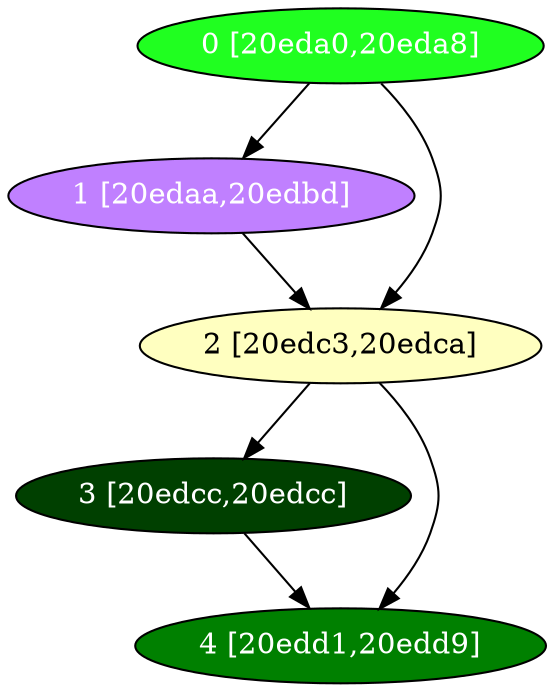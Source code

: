 diGraph libnss3{
	libnss3_0  [style=filled fillcolor="#20FF20" fontcolor="#ffffff" shape=oval label="0 [20eda0,20eda8]"]
	libnss3_1  [style=filled fillcolor="#C080FF" fontcolor="#ffffff" shape=oval label="1 [20edaa,20edbd]"]
	libnss3_2  [style=filled fillcolor="#FFFFC0" fontcolor="#000000" shape=oval label="2 [20edc3,20edca]"]
	libnss3_3  [style=filled fillcolor="#004000" fontcolor="#ffffff" shape=oval label="3 [20edcc,20edcc]"]
	libnss3_4  [style=filled fillcolor="#008000" fontcolor="#ffffff" shape=oval label="4 [20edd1,20edd9]"]

	libnss3_0 -> libnss3_1
	libnss3_0 -> libnss3_2
	libnss3_1 -> libnss3_2
	libnss3_2 -> libnss3_3
	libnss3_2 -> libnss3_4
	libnss3_3 -> libnss3_4
}